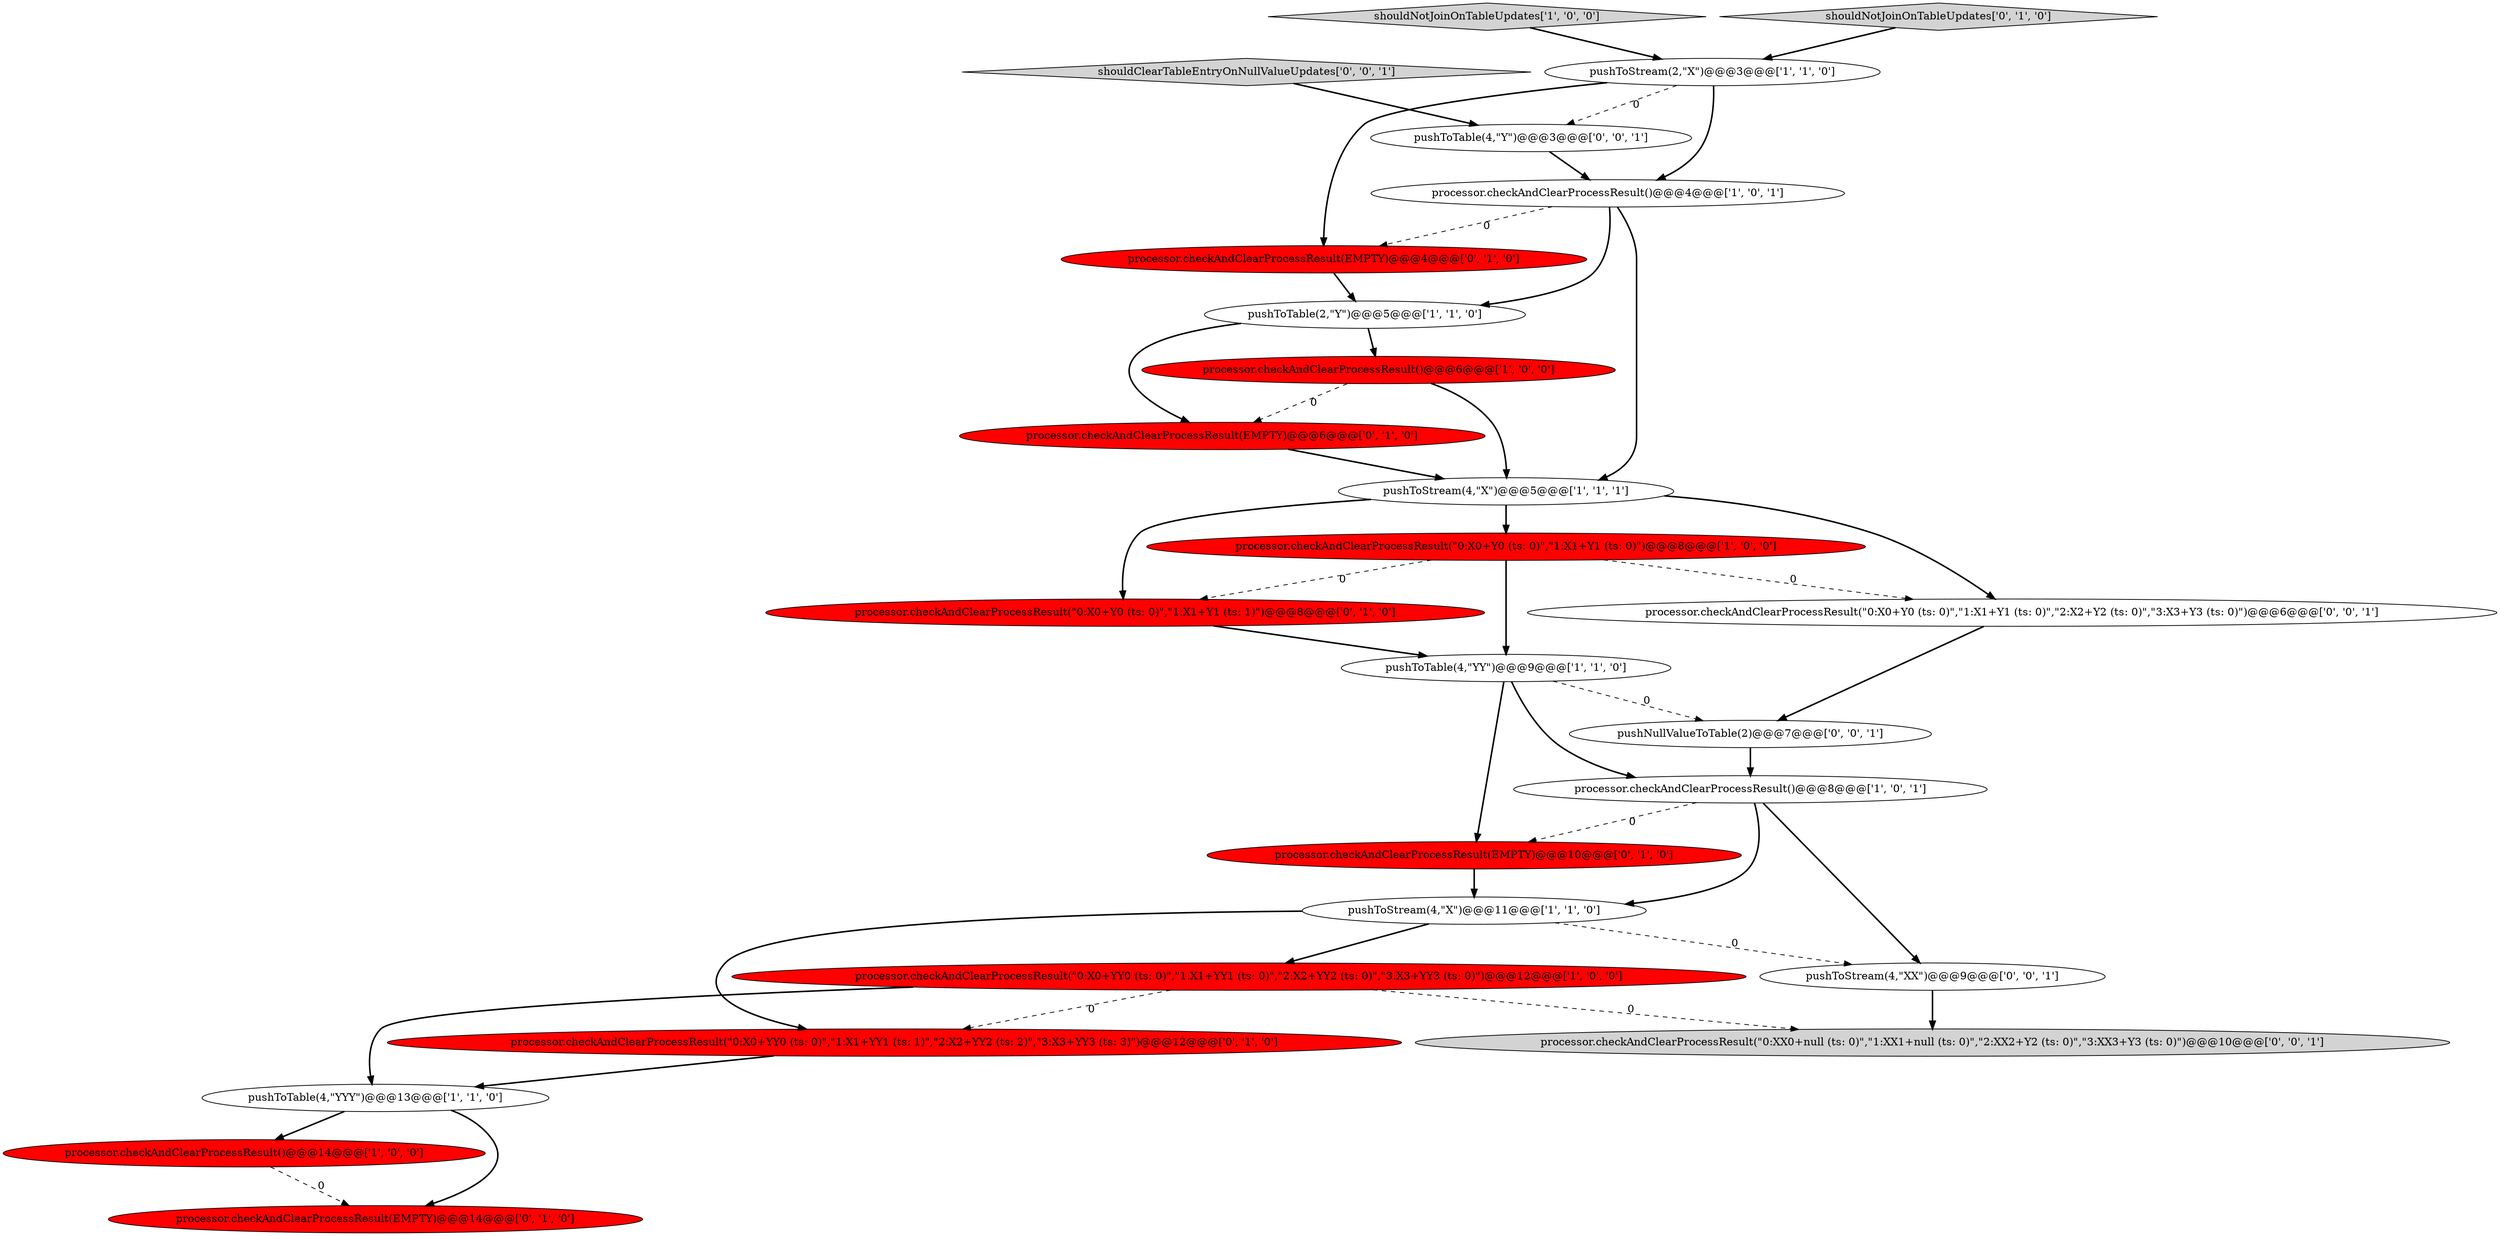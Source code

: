 digraph {
23 [style = filled, label = "pushNullValueToTable(2)@@@7@@@['0', '0', '1']", fillcolor = white, shape = ellipse image = "AAA0AAABBB3BBB"];
24 [style = filled, label = "processor.checkAndClearProcessResult(\"0:XX0+null (ts: 0)\",\"1:XX1+null (ts: 0)\",\"2:XX2+Y2 (ts: 0)\",\"3:XX3+Y3 (ts: 0)\")@@@10@@@['0', '0', '1']", fillcolor = lightgray, shape = ellipse image = "AAA0AAABBB3BBB"];
2 [style = filled, label = "processor.checkAndClearProcessResult()@@@14@@@['1', '0', '0']", fillcolor = red, shape = ellipse image = "AAA1AAABBB1BBB"];
9 [style = filled, label = "processor.checkAndClearProcessResult()@@@6@@@['1', '0', '0']", fillcolor = red, shape = ellipse image = "AAA1AAABBB1BBB"];
14 [style = filled, label = "processor.checkAndClearProcessResult(EMPTY)@@@6@@@['0', '1', '0']", fillcolor = red, shape = ellipse image = "AAA1AAABBB2BBB"];
0 [style = filled, label = "pushToStream(4,\"X\")@@@11@@@['1', '1', '0']", fillcolor = white, shape = ellipse image = "AAA0AAABBB1BBB"];
6 [style = filled, label = "pushToStream(2,\"X\")@@@3@@@['1', '1', '0']", fillcolor = white, shape = ellipse image = "AAA0AAABBB1BBB"];
10 [style = filled, label = "pushToStream(4,\"X\")@@@5@@@['1', '1', '1']", fillcolor = white, shape = ellipse image = "AAA0AAABBB1BBB"];
16 [style = filled, label = "processor.checkAndClearProcessResult(\"0:X0+Y0 (ts: 0)\",\"1:X1+Y1 (ts: 1)\")@@@8@@@['0', '1', '0']", fillcolor = red, shape = ellipse image = "AAA1AAABBB2BBB"];
22 [style = filled, label = "pushToTable(4,\"Y\")@@@3@@@['0', '0', '1']", fillcolor = white, shape = ellipse image = "AAA0AAABBB3BBB"];
17 [style = filled, label = "processor.checkAndClearProcessResult(EMPTY)@@@14@@@['0', '1', '0']", fillcolor = red, shape = ellipse image = "AAA1AAABBB2BBB"];
12 [style = filled, label = "processor.checkAndClearProcessResult()@@@4@@@['1', '0', '1']", fillcolor = white, shape = ellipse image = "AAA0AAABBB1BBB"];
21 [style = filled, label = "pushToStream(4,\"XX\")@@@9@@@['0', '0', '1']", fillcolor = white, shape = ellipse image = "AAA0AAABBB3BBB"];
7 [style = filled, label = "processor.checkAndClearProcessResult(\"0:X0+Y0 (ts: 0)\",\"1:X1+Y1 (ts: 0)\")@@@8@@@['1', '0', '0']", fillcolor = red, shape = ellipse image = "AAA1AAABBB1BBB"];
11 [style = filled, label = "shouldNotJoinOnTableUpdates['1', '0', '0']", fillcolor = lightgray, shape = diamond image = "AAA0AAABBB1BBB"];
3 [style = filled, label = "processor.checkAndClearProcessResult()@@@8@@@['1', '0', '1']", fillcolor = white, shape = ellipse image = "AAA0AAABBB1BBB"];
8 [style = filled, label = "pushToTable(4,\"YY\")@@@9@@@['1', '1', '0']", fillcolor = white, shape = ellipse image = "AAA0AAABBB1BBB"];
13 [style = filled, label = "processor.checkAndClearProcessResult(EMPTY)@@@4@@@['0', '1', '0']", fillcolor = red, shape = ellipse image = "AAA1AAABBB2BBB"];
19 [style = filled, label = "processor.checkAndClearProcessResult(\"0:X0+YY0 (ts: 0)\",\"1:X1+YY1 (ts: 1)\",\"2:X2+YY2 (ts: 2)\",\"3:X3+YY3 (ts: 3)\")@@@12@@@['0', '1', '0']", fillcolor = red, shape = ellipse image = "AAA1AAABBB2BBB"];
25 [style = filled, label = "shouldClearTableEntryOnNullValueUpdates['0', '0', '1']", fillcolor = lightgray, shape = diamond image = "AAA0AAABBB3BBB"];
20 [style = filled, label = "processor.checkAndClearProcessResult(\"0:X0+Y0 (ts: 0)\",\"1:X1+Y1 (ts: 0)\",\"2:X2+Y2 (ts: 0)\",\"3:X3+Y3 (ts: 0)\")@@@6@@@['0', '0', '1']", fillcolor = white, shape = ellipse image = "AAA0AAABBB3BBB"];
15 [style = filled, label = "shouldNotJoinOnTableUpdates['0', '1', '0']", fillcolor = lightgray, shape = diamond image = "AAA0AAABBB2BBB"];
18 [style = filled, label = "processor.checkAndClearProcessResult(EMPTY)@@@10@@@['0', '1', '0']", fillcolor = red, shape = ellipse image = "AAA1AAABBB2BBB"];
1 [style = filled, label = "pushToTable(4,\"YYY\")@@@13@@@['1', '1', '0']", fillcolor = white, shape = ellipse image = "AAA0AAABBB1BBB"];
4 [style = filled, label = "processor.checkAndClearProcessResult(\"0:X0+YY0 (ts: 0)\",\"1:X1+YY1 (ts: 0)\",\"2:X2+YY2 (ts: 0)\",\"3:X3+YY3 (ts: 0)\")@@@12@@@['1', '0', '0']", fillcolor = red, shape = ellipse image = "AAA1AAABBB1BBB"];
5 [style = filled, label = "pushToTable(2,\"Y\")@@@5@@@['1', '1', '0']", fillcolor = white, shape = ellipse image = "AAA0AAABBB1BBB"];
10->20 [style = bold, label=""];
12->5 [style = bold, label=""];
5->9 [style = bold, label=""];
16->8 [style = bold, label=""];
25->22 [style = bold, label=""];
0->19 [style = bold, label=""];
8->18 [style = bold, label=""];
7->16 [style = dashed, label="0"];
3->18 [style = dashed, label="0"];
11->6 [style = bold, label=""];
8->3 [style = bold, label=""];
14->10 [style = bold, label=""];
7->20 [style = dashed, label="0"];
15->6 [style = bold, label=""];
23->3 [style = bold, label=""];
21->24 [style = bold, label=""];
9->10 [style = bold, label=""];
5->14 [style = bold, label=""];
7->8 [style = bold, label=""];
2->17 [style = dashed, label="0"];
10->7 [style = bold, label=""];
6->22 [style = dashed, label="0"];
3->0 [style = bold, label=""];
1->17 [style = bold, label=""];
19->1 [style = bold, label=""];
12->10 [style = bold, label=""];
9->14 [style = dashed, label="0"];
20->23 [style = bold, label=""];
10->16 [style = bold, label=""];
0->4 [style = bold, label=""];
0->21 [style = dashed, label="0"];
22->12 [style = bold, label=""];
6->13 [style = bold, label=""];
13->5 [style = bold, label=""];
4->19 [style = dashed, label="0"];
3->21 [style = bold, label=""];
4->1 [style = bold, label=""];
1->2 [style = bold, label=""];
12->13 [style = dashed, label="0"];
4->24 [style = dashed, label="0"];
18->0 [style = bold, label=""];
8->23 [style = dashed, label="0"];
6->12 [style = bold, label=""];
}
